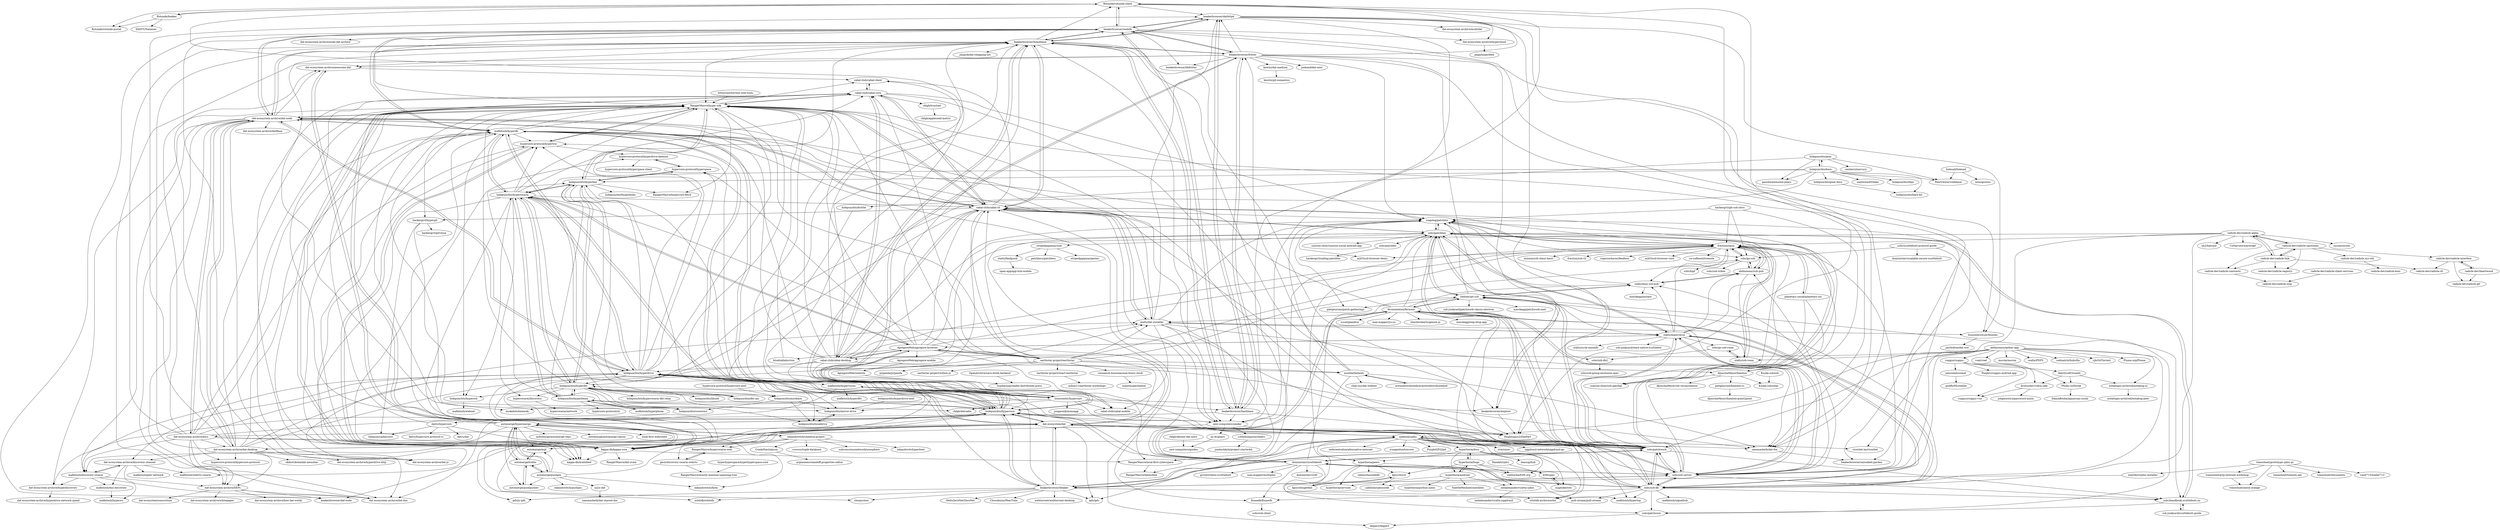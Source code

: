 digraph G {
"Rotonde/rotonde-client" -> "Rotonde/rotonde-portal"
"Rotonde/rotonde-client" -> "Rotonde/beaker"
"Rotonde/rotonde-client" -> "new-computers/seeder"
"Rotonde/rotonde-client" -> "beakerbrowser/dathttpd"
"Rotonde/rotonde-client" -> "beakerbrowser/webdb"
"Rotonde/rotonde-client" -> "sammacbeth/dat-fox"
"Rotonde/rotonde-client" -> "HughIsaacs2/DatPart"
"beakerbrowser/homebase" -> "beakerbrowser/hashbase"
"beakerbrowser/homebase" -> "new-computers/seeder"
"beakerbrowser/homebase" -> "dat-ecosystem-archive/awesome-dat"
"beakerbrowser/homebase" -> "beakerbrowser/dathttpd"
"beakerbrowser/homebase" -> "beakerbrowser/webdb"
"beakerbrowser/homebase" -> "RangerMauve/hyper-sdk"
"beakerbrowser/homebase" -> "dat-ecosystem-archive/dat-node"
"beakerbrowser/homebase" -> "enokidotsite/enoki" ["e"=1]
"beakerbrowser/homebase" -> "louiscenter/hypercast"
"beakerbrowser/homebase" -> "Rotonde/rotonde-client"
"beakerbrowser/homebase" -> "cabal-club/cabal-cli"
"beakerbrowser/homebase" -> "beakerbrowser/fritter"
"beakerbrowser/homebase" -> "jimpick/dat-shopping-list"
"beakerbrowser/homebase" -> "HughIsaacs2/DatPart"
"beakerbrowser/homebase" -> "beakerbrowser/explore"
"Rotonde/beaker" -> "Rotonde/rotonde-client"
"Rotonde/beaker" -> "Rotonde/rotonde-portal"
"Rotonde/beaker" -> "XXIIVV/Nataniev" ["e"=1]
"cabal-club/cabal-desktop" -> "cabal-club/cabal-cli"
"cabal-club/cabal-desktop" -> "cabal-club/cabal-core"
"cabal-club/cabal-desktop" -> "RangerMauve/hyper-sdk"
"cabal-club/cabal-desktop" -> "cabal-club/cabal-client"
"cabal-club/cabal-desktop" -> "cabal-club/cabal-mobile"
"cabal-club/cabal-desktop" -> "beakerbrowser/homebase"
"cabal-club/cabal-desktop" -> "AgregoreWeb/agregore-browser"
"cabal-club/cabal-desktop" -> "staltz/dat-installer"
"cabal-club/cabal-desktop" -> "ssbc/patchbay"
"cabal-club/cabal-desktop" -> "dat-ecosystem-archive/dat-node"
"cabal-club/cabal-desktop" -> "mafintosh/hyperdb"
"cabal-club/cabal-desktop" -> "holepunchto/hypercore"
"cabal-club/cabal-desktop" -> "holepunchto/hyperdrive"
"cabal-club/cabal-desktop" -> "sammacbeth/dat-fox"
"cabal-club/cabal-desktop" -> "fraction/oasis"
"cjdelisle/cjdns" -> "yggdrasil-network/yggdrasil-go" ["e"=1]
"cjdelisle/cjdns" -> "ssbc/patchwork"
"cjdelisle/cjdns" -> "ssbc/ssb-server"
"cjdelisle/cjdns" -> "beakerbrowser/beaker"
"cjdelisle/cjdns" -> "dat-ecosystem/dat"
"cjdelisle/cjdns" -> "ssbc/ssb-db"
"cjdelisle/cjdns" -> "hyperboria/docs"
"cjdelisle/cjdns" -> "redecentralize/alternative-internet" ["e"=1]
"cjdelisle/cjdns" -> "hyperboria/peers"
"cjdelisle/cjdns" -> "ipfs/ipfs" ["e"=1]
"cjdelisle/cjdns" -> "irungentoo/toxcore" ["e"=1]
"cjdelisle/cjdns" -> "PurpleI2P/i2pd" ["e"=1]
"cjdelisle/cjdns" -> "orbitdb-archive/orbit" ["e"=1]
"cjdelisle/cjdns" -> "ricochet-im/ricochet" ["e"=1]
"cjdelisle/cjdns" -> "zrm/snow" ["e"=1]
"dat-ecosystem/dat" -> "beakerbrowser/beaker"
"dat-ecosystem/dat" -> "holepunchto/hyperdrive"
"dat-ecosystem/dat" -> "holepunchto/hypercore"
"dat-ecosystem/dat" -> "ssbc/patchwork"
"dat-ecosystem/dat" -> "dat-ecosystem-archive/dat-node"
"dat-ecosystem/dat" -> "dat-ecosystem-archive/dat-desktop"
"dat-ecosystem/dat" -> "ssbc/ssb-server"
"dat-ecosystem/dat" -> "cjdelisle/cjdns"
"dat-ecosystem/dat" -> "choojs/choo" ["e"=1]
"dat-ecosystem/dat" -> "ipfs/ipfs" ["e"=1]
"dat-ecosystem/dat" -> "ipfs/js-ipfs" ["e"=1]
"dat-ecosystem/dat" -> "orbitdb/orbitdb" ["e"=1]
"dat-ecosystem/dat" -> "dat-ecosystem-archive/docs"
"dat-ecosystem/dat" -> "cabal-club/cabal-cli"
"dat-ecosystem/dat" -> "ssbc/ssb-db"
"ssbc/ssb-db" -> "dominictarr/scuttlebutt"
"ssbc/ssb-db" -> "ssbc/ssb-server"
"ssbc/ssb-db" -> "ssbc/patchwork"
"ssbc/ssb-db" -> "ssbc/patchbay"
"ssbc/ssb-db" -> "clehner/git-ssb"
"ssbc/ssb-db" -> "staltz/manyverse"
"ssbc/ssb-db" -> "ssbc/handbook.scuttlebutt.nz"
"ssbc/ssb-db" -> "fermentation/ferment"
"ssbc/ssb-db" -> "mafintosh/hyperlog" ["e"=1]
"ssbc/ssb-db" -> "flumedb/flumedb"
"ssbc/ssb-db" -> "mafintosh/hyperdb"
"ssbc/ssb-db" -> "pull-stream/pull-stream" ["e"=1]
"ssbc/ssb-db" -> "ssbc/patchcore"
"ssbc/ssb-db" -> "holepunchto/hypercore"
"ssbc/ssb-db" -> "mafintosh/signalhub" ["e"=1]
"automerge/hypermerge" -> "holepunchto/hypercore"
"automerge/hypermerge" -> "automerge/pushpin"
"automerge/hypermerge" -> "automerge/trellis"
"automerge/hypermerge" -> "automerge/pixelpusher"
"automerge/hypermerge" -> "automerge/mpl"
"automerge/hypermerge" -> "automerge/automerge-classic" ["e"=1]
"automerge/hypermerge" -> "mafintosh/hyperdb"
"automerge/hypermerge" -> "local-first-web/state" ["e"=1]
"automerge/hypermerge" -> "cabal-club/cabal-core"
"automerge/hypermerge" -> "holepunchto/hyperswarm"
"automerge/hypermerge" -> "inkandswitch/cambria-project"
"automerge/hypermerge" -> "mafintosh/discovery-swarm"
"automerge/hypermerge" -> "holepunchto/hyperdrive"
"automerge/hypermerge" -> "inkandswitch/farm"
"automerge/hypermerge" -> "automerge/automerge-repo" ["e"=1]
"automerge/pushpin" -> "automerge/trellis"
"automerge/pushpin" -> "automerge/hypermerge"
"automerge/pushpin" -> "automerge/pixelpusher"
"automerge/pushpin" -> "inkandswitch/pushpin"
"automerge/pushpin" -> "inkandswitch/farm"
"automerge/pushpin" -> "automerge/mpl"
"automerge/pushpin" -> "holepunchto/hypercore"
"automerge/pushpin" -> "yjs/y-dat"
"cabal-club/cabal-cli" -> "cabal-club/cabal-core"
"cabal-club/cabal-cli" -> "cabal-club/cabal-desktop"
"cabal-club/cabal-cli" -> "cabal-club/cabal-client"
"cabal-club/cabal-cli" -> "new-computers/seeder"
"cabal-club/cabal-cli" -> "RangerMauve/hyper-sdk"
"cabal-club/cabal-cli" -> "soapdog/patchfox"
"cabal-club/cabal-cli" -> "cabal-club/cabal-mobile"
"cabal-club/cabal-cli" -> "mafintosh/hyperdb"
"cabal-club/cabal-cli" -> "staltz/dat-installer"
"cabal-club/cabal-cli" -> "ssbc/patchbay"
"cabal-club/cabal-cli" -> "fraction/oasis"
"cabal-club/cabal-cli" -> "kappa-db/kappa-core"
"cabal-club/cabal-cli" -> "hackergrrl/hypergit"
"cabal-club/cabal-cli" -> "beakerbrowser/homebase"
"cabal-club/cabal-cli" -> "dat-ecosystem-archive/dat-node"
"fraction/oasis" -> "ssbc/go-ssb"
"fraction/oasis" -> "staltz/ssb-room"
"fraction/oasis" -> "soapdog/patchfox"
"fraction/oasis" -> "ahdinosaur/ssb-pub"
"fraction/oasis" -> "planetary-social/planetary-ios"
"fraction/oasis" -> "fraction/ssb-cli"
"fraction/oasis" -> "rogeriochaves/feedless"
"fraction/oasis" -> "ssbc/patchbay"
"fraction/oasis" -> "sunrise-choir/ssb-patchql"
"fraction/oasis" -> "arj03/ssb-browser-demo"
"fraction/oasis" -> "staltz/easy-ssb-pub"
"fraction/oasis" -> "AljoschaMeyer/bamboo"
"fraction/oasis" -> "arj03/ssb-browser-core"
"fraction/oasis" -> "cn-uofbasel/tremola"
"fraction/oasis" -> "mixmix/ssb-client-basic"
"ruqqus/ruqqus" -> "Panjkrc/ruqqus-android-app"
"ruqqus/ruqqus" -> "ruqqus/ruqqus-vue"
"ruqqus/ruqqus" -> "joincomet/comet"
"ruqqus/ruqqus" -> "libertysoft3/saidit"
"ruqqus/ruqqus" -> "Phuks-co/throat"
"ruqqus/ruqqus" -> "kronusdev/vidya.cafe"
"cabal-club/cabal-client" -> "cabal-club/cabal-core"
"libertysoft3/saidit" -> "Phuks-co/throat"
"libertysoft3/saidit" -> "notabugio-archived/notabug-ui"
"libertysoft3/saidit" -> "kronusdev/vidya.cafe"
"aethereans/aether-app" -> "ssbc/patchwork"
"aethereans/aether-app" -> "ssbc/ssb-db"
"aethereans/aether-app" -> "voat/voat" ["e"=1]
"aethereans/aether-app" -> "cjdelisle/cjdns"
"aethereans/aether-app" -> "notabugio-archived/notabug-ui"
"aethereans/aether-app" -> "ssbc/ssb-server"
"aethereans/aether-app" -> "cabal-club/cabal-desktop"
"aethereans/aether-app" -> "movim/movim" ["e"=1]
"aethereans/aether-app" -> "ricochet-im/ricochet" ["e"=1]
"aethereans/aether-app" -> "wallix/PEPS" ["e"=1]
"aethereans/aether-app" -> "redmatrix/hubzilla" ["e"=1]
"aethereans/aether-app" -> "staltz/ssb-room"
"aethereans/aether-app" -> "ruqqus/ruqqus"
"aethereans/aether-app" -> "cjb/GitTorrent" ["e"=1]
"aethereans/aether-app" -> "Plume-org/Plume" ["e"=1]
"radicle-dev/radicle-alpha" -> "radicle-dev/radicle-upstream"
"radicle-dev/radicle-alpha" -> "radicle-dev/radicle-link"
"radicle-dev/radicle-alpha" -> "fraction/oasis"
"radicle-dev/radicle-alpha" -> "louiscenter/hypercast"
"radicle-dev/radicle-alpha" -> "oscoin/oscoin"
"radicle-dev/radicle-alpha" -> "ssbc/ssb-server"
"radicle-dev/radicle-alpha" -> "ssbc/ssb-db"
"radicle-dev/radicle-alpha" -> "nh2/hatrace"
"radicle-dev/radicle-alpha" -> "CoNarrative/precept" ["e"=1]
"beakerbrowser/explore" -> "HughIsaacs2/DatPart"
"hyperswarm/discovery" -> "hyperswarm/network"
"holepunchto/hyperswarm" -> "holepunchto/hyperdht"
"holepunchto/hyperswarm" -> "holepunchto/hyperbee"
"holepunchto/hyperswarm" -> "holepunchto/hypercore"
"holepunchto/hyperswarm" -> "holepunchto/hyperbeam"
"holepunchto/hyperswarm" -> "holepunchto/hyperdrive"
"holepunchto/hyperswarm" -> "hyperswarm/discovery"
"holepunchto/hyperswarm" -> "holepunchto/dht-rpc"
"holepunchto/hyperswarm" -> "hypercore-protocol/hypertrie"
"holepunchto/hyperswarm" -> "RangerMauve/hyper-sdk"
"holepunchto/hyperswarm" -> "mafintosh/hyperdb"
"holepunchto/hyperswarm" -> "cabal-club/cabal-core"
"holepunchto/hyperswarm" -> "kappa-db/multifeed"
"holepunchto/hyperswarm" -> "cabal-club/cabal-cli"
"holepunchto/hyperswarm" -> "holepunchto/hyperssh"
"holepunchto/hyperswarm" -> "AgregoreWeb/agregore-browser"
"holepunchto/hyperdht" -> "holepunchto/hyperswarm"
"holepunchto/hyperdht" -> "holepunchto/hyperbee"
"holepunchto/hyperdht" -> "hyperswarm/discovery"
"holepunchto/hyperdht" -> "holepunchto/dht-rpc"
"holepunchto/hyperdht" -> "holepunchto/hyperbeam"
"holepunchto/hyperdht" -> "holepunchto/corestore"
"holepunchto/hyperdht" -> "holepunchto/autobase"
"holepunchto/hyperdht" -> "holepunchto/hyperswarm-dht-relay"
"holepunchto/hyperdht" -> "holepunchto/hyperssh"
"holepunchto/hyperdht" -> "holepunchto/libudx"
"holepunchto/hyperdht" -> "RangerMauve/hyper-sdk"
"holepunchto/hyperdht" -> "holepunchto/localdrive"
"holepunchto/hyperdht" -> "holepunchto/mirror-drive"
"ahdinosaur/ssb-pub" -> "staltz/easy-ssb-pub"
"ahdinosaur/ssb-pub" -> "ssbc/go-ssb"
"ahdinosaur/ssb-pub" -> "staltz/ssb-room"
"ahdinosaur/ssb-pub" -> "fraction/oasis"
"ssbc/go-ssb" -> "fraction/oasis"
"ssbc/go-ssb" -> "ssbc/bipf"
"ssbc/go-ssb" -> "ssbc/ssb-tribes"
"ssbc/go-ssb" -> "ahdinosaur/ssb-pub"
"staltz/ssb-room" -> "ssbc/go-ssb-room"
"staltz/ssb-room" -> "fraction/oasis"
"ssb-junkyard/scuttlebutt-guide" -> "ssbc/handbook.scuttlebutt.nz"
"notabugio-archived/notabug-ui" -> "notabugio-archived/notabug-peer"
"kewitz/dat-medium" -> "kewitz/git-semantics"
"dat-ecosystem-archive/DEPs" -> "dat-ecosystem/consortium"
"dat-ecosystem-archive/DEPs" -> "dat-ecosystem-archive/dat-dns"
"dat-ecosystem-archive/DEPs" -> "dat-ecosystem-archive/whitepaper"
"dat-ecosystem-archive/DEPs" -> "beakerbrowser/dat-node"
"dat-ecosystem-archive/DEPs" -> "dat-ecosystem-archive/how-dat-works"
"hackergrrl/hypergit" -> "hackergrrl/gitverse"
"hackergrrl/hypergit" -> "telamon/ciphercore"
"hackergrrl/hypergit" -> "cblgh/datradio"
"datrs/hypercore" -> "telamon/ciphercore"
"datrs/hypercore" -> "datrs/dat"
"datrs/hypercore" -> "RangerMauve/hyper-sdk"
"datrs/hypercore" -> "datrs/hypercore-protocol-rs"
"datrs/hypercore" -> "kappa-db/kappa-core"
"mozilla/libdweb" -> "arewedistributedyet/arewedistributedyet"
"mozilla/libdweb" -> "cliqz-oss/dat-webext"
"mozilla/libdweb" -> "soapdog/patchfox"
"mozilla/libdweb" -> "sammacbeth/dat-fox"
"mozilla/libdweb" -> "beakerbrowser/fritter"
"mozilla/libdweb" -> "RangerMauve/datmobile"
"ssbc/scuttlebutt-protocol-guide" -> "ssbc/handbook.scuttlebutt.nz"
"ssbc/scuttlebutt-protocol-guide" -> "ssbc/go-ssb"
"ssbc/scuttlebutt-protocol-guide" -> "dominictarr/scalable-secure-scuttlebutt"
"Phuks-co/throat" -> "DanyaBooba/aquarium-social" ["e"=1]
"RangerMauve/hyper-sdk" -> "kappa-db/kappa-core"
"RangerMauve/hyper-sdk" -> "hypercore-protocol/hypertrie"
"RangerMauve/hyper-sdk" -> "dat-ecosystem-archive/dat-js"
"RangerMauve/hyper-sdk" -> "cabal-club/cabal-core"
"RangerMauve/hyper-sdk" -> "dat-ecosystem-archive/dat-node"
"RangerMauve/hyper-sdk" -> "holepunchto/hyperbee"
"RangerMauve/hyper-sdk" -> "sammacbeth/dat-fox"
"RangerMauve/hyper-sdk" -> "RangerMauve/hyperswarm-web"
"RangerMauve/hyper-sdk" -> "RangerMauve/local-first-cyberspace"
"RangerMauve/hyper-sdk" -> "RangerMauve/hypercore-fetch"
"RangerMauve/hyper-sdk" -> "kappa-db/multifeed"
"RangerMauve/hyper-sdk" -> "holepunchto/corestore"
"RangerMauve/hyper-sdk" -> "geut/discovery-swarm-webrtc"
"RangerMauve/hyper-sdk" -> "cabal-club/cabal-client"
"RangerMauve/hyper-sdk" -> "cabal-club/cabal-cli"
"cabal-club/cabal-core" -> "cabal-club/cabal-cli"
"cabal-club/cabal-core" -> "cabal-club/cabal-client"
"cabal-club/cabal-core" -> "kappa-db/kappa-core"
"cabal-club/cabal-core" -> "cabal-club/cabal-desktop"
"cabal-club/cabal-core" -> "RangerMauve/hyper-sdk"
"cabal-club/cabal-core" -> "kappa-db/multifeed"
"cabal-club/cabal-core" -> "soapdog/patchfox"
"cabal-club/cabal-core" -> "RangerMauve/local-first-cyberspace"
"cabal-club/cabal-core" -> "cblgh/trustnet"
"CondeNast/atjson" -> "argimenes/standoff-properties-editor" ["e"=1]
"hypercore-protocol/hyperdrive-daemon" -> "hypercore-protocol/hyperspace"
"hypercore-protocol/hyperdrive-daemon" -> "hypercore-protocol/hyperspace-client"
"geut/discovery-swarm-webrtc" -> "RangerMauve/mostly-minimal-spanning-tree"
"geut/discovery-swarm-webrtc" -> "RangerMauve/hyperswarm-web"
"arewedistributedyet/arewedistributedyet" -> "mozilla/libdweb"
"hypercore-protocol/hypertrie" -> "RangerMauve/hyper-sdk"
"hypercore-protocol/hypertrie" -> "kappa-db/kappa-core"
"hypercore-protocol/hypertrie" -> "kappa-db/multifeed"
"hypercore-protocol/hypertrie" -> "hypercore-protocol/hyperdrive-daemon"
"beakerbrowser/fritter" -> "beakerbrowser/hashbase"
"beakerbrowser/fritter" -> "louiscenter/hypercast"
"beakerbrowser/fritter" -> "bunsenbrowser/bunsen"
"beakerbrowser/fritter" -> "beakerbrowser/unwalled.garden"
"beakerbrowser/fritter" -> "soapdog/patchfox"
"beakerbrowser/fritter" -> "beakerbrowser/dathttpd"
"beakerbrowser/fritter" -> "beakerbrowser/webdb"
"beakerbrowser/fritter" -> "dat-ecosystem-archive/awesome-dat"
"beakerbrowser/fritter" -> "beakerbrowser/explore"
"beakerbrowser/fritter" -> "beakerbrowser/libfritter"
"beakerbrowser/fritter" -> "kewitz/dat-medium"
"beakerbrowser/fritter" -> "dat-ecosystem-archive/DEPs"
"beakerbrowser/fritter" -> "beakerbrowser/homebase"
"beakerbrowser/fritter" -> "Rotonde/rotonde-client"
"beakerbrowser/fritter" -> "joehand/dat-next"
"soapdog/patchfox" -> "arj03/ssb-browser-demo"
"soapdog/patchfox" -> "ssbc/patchbay"
"soapdog/patchfox" -> "fraction/oasis"
"soapdog/patchfox" -> "ssbc/ssb-db2"
"soapdog/patchfox" -> "pietgeursen/patch-gatherings"
"soapdog/patchfox" -> "ssbc/go-ssb"
"AljoschaMeyer/bamboo" -> "pietgeursen/bamboo-rs"
"AljoschaMeyer/bamboo" -> "AljoschaMeyer/set-reconciliation"
"AljoschaMeyer/bamboo" -> "sunrise-choir/ssb-patchql"
"AljoschaMeyer/bamboo" -> "Kuska-ssb/solar"
"pietgeursen/bamboo-rs" -> "AljoschaMeyer/bamboo-point2point"
"automerge/pixelpusher" -> "automerge/trellis"
"holepunchto/hyperssh" -> "mafintosh/webnet"
"new-computers/seeder" -> "as-dr/pears"
"new-computers/seeder" -> "s3ththompson/readrc"
"new-computers/seeder" -> "HughIsaacs2/DatPart"
"new-computers/seeder" -> "beakerbrowser/dat-node"
"kappa-db/kappa-core" -> "RangerMauve/hyper-sdk"
"kappa-db/kappa-core" -> "kappa-db/multifeed"
"kappa-db/kappa-core" -> "cabal-club/cabal-core"
"kappa-db/kappa-core" -> "hypercore-protocol/hypertrie"
"kappa-db/kappa-core" -> "dat-ecosystem-archive/awesome-dat"
"kappa-db/kappa-core" -> "RangerMauve/dat-store"
"kappa-db/kappa-core" -> "hypercore-protocol/hyperdrive-daemon"
"kappa-db/kappa-core" -> "RangerMauve/local-first-cyberspace"
"tomeshnet/p2p-internet-workshop" -> "tomeshnet/mesh-orange"
"louiscenter/hypercast" -> "mafintosh/hypervision"
"louiscenter/hypercast" -> "new-computers/seeder"
"louiscenter/hypercast" -> "beakerbrowser/fritter"
"louiscenter/hypercast" -> "enokidotsite/enoki" ["e"=1]
"louiscenter/hypercast" -> "cblgh/datradio"
"louiscenter/hypercast" -> "beakerbrowser/hashbase"
"louiscenter/hypercast" -> "jongacnik/monoapp"
"louiscenter/hypercast" -> "cabal-club/cabal-mobile"
"louiscenter/hypercast" -> "beakerbrowser/homebase"
"louiscenter/hypercast" -> "beakerbrowser/explore"
"louiscenter/hypercast" -> "Rotonde/rotonde-client"
"cblgh/decent-dat-intro" -> "new-computers/guides"
"as-dr/pears" -> "new-computers/guides"
"staltz/dat-installer" -> "bunsenbrowser/bunsen"
"staltz/dat-installer" -> "cabal-club/cabal-mobile"
"staltz/dat-installer" -> "sammacbeth/dat-fox"
"staltz/dat-installer" -> "soapdog/patchfox"
"staltz/dat-installer" -> "RangerMauve/hyper-sdk"
"staltz/dat-installer" -> "new-computers/seeder"
"staltz/dat-installer" -> "staltz/manyverse"
"staltz/dat-installer" -> "HughIsaacs2/DatPart"
"staltz/dat-installer" -> "cabal-club/cabal-cli"
"staltz/dat-installer" -> "beakerbrowser/dathttpd"
"sammacbeth/dat-fox" -> "beakerbrowser/unwalled.garden"
"staltz/feedpunk" -> "open-app/app-hub-mobile"
"stripedpajamas/scat" -> "stripedpajamas/gester"
"stripedpajamas/scat" -> "staltz/feedpunk"
"stripedpajamas/scat" -> "patchless/patchless"
"RangerMauve/local-first-cyberspace" -> "RangerMauve/datmobile"
"mafintosh/hyperdb" -> "holepunchto/hyperdrive"
"mafintosh/hyperdb" -> "holepunchto/hypercore"
"mafintosh/hyperdb" -> "hackergrrl/hypergit"
"mafintosh/hyperdb" -> "kappa-db/kappa-core"
"mafintosh/hyperdb" -> "dat-ecosystem-archive/dat-node"
"mafintosh/hyperdb" -> "RangerMauve/hyper-sdk"
"mafintosh/hyperdb" -> "kappa-db/multifeed"
"mafintosh/hyperdb" -> "beakerbrowser/webdb"
"mafintosh/hyperdb" -> "hypercore-protocol/hypertrie"
"mafintosh/hyperdb" -> "cabal-club/cabal-cli"
"mafintosh/hyperdb" -> "holepunchto/hyperswarm"
"mafintosh/hyperdb" -> "cabal-club/cabal-core"
"mafintosh/hyperdb" -> "staltz/dat-installer"
"mafintosh/hyperdb" -> "holepunchto/hyperssh"
"mafintosh/hyperdb" -> "flumedb/flumedb"
"AgregoreWeb/agregore-browser" -> "RangerMauve/hyper-sdk"
"AgregoreWeb/agregore-browser" -> "earthstar-project/earthstar"
"AgregoreWeb/agregore-browser" -> "holepunchto/hypercore"
"AgregoreWeb/agregore-browser" -> "soapdog/patchfox"
"AgregoreWeb/agregore-browser" -> "AgregoreWeb/agregore-mobile"
"AgregoreWeb/agregore-browser" -> "holepunchto/hyperswarm"
"AgregoreWeb/agregore-browser" -> "beakerbrowser/homebase"
"AgregoreWeb/agregore-browser" -> "cabal-club/cabal-desktop"
"AgregoreWeb/agregore-browser" -> "RangerMauve/local-first-cyberspace"
"AgregoreWeb/agregore-browser" -> "staltz/manyverse"
"AgregoreWeb/agregore-browser" -> "mozilla/libdweb"
"AgregoreWeb/agregore-browser" -> "fraction/oasis"
"AgregoreWeb/agregore-browser" -> "cabal-club/cabal-cli"
"AgregoreWeb/agregore-browser" -> "bluelinklabs/ctzn"
"AgregoreWeb/agregore-browser" -> "hypercore-protocol/hyperspace"
"radicle-dev/radicle-upstream" -> "radicle-dev/radicle-link"
"radicle-dev/radicle-upstream" -> "radicle-dev/radicle-alpha"
"radicle-dev/radicle-upstream" -> "radicle-dev/radicle-contracts"
"radicle-dev/radicle-upstream" -> "radicle-dev/radicle-registry"
"radicle-dev/radicle-upstream" -> "radicle-dev/radicle.xyz-old"
"radicle-dev/radicle-upstream" -> "radicle-dev/radicle-interface"
"radicle-dev/radicle-link" -> "radicle-dev/radicle-upstream"
"radicle-dev/radicle-link" -> "radicle-dev/radicle-contracts"
"radicle-dev/radicle-link" -> "radicle-dev/radicle-alpha"
"radicle-dev/radicle-link" -> "radicle-dev/radicle-registry"
"radicle-dev/radicle-link" -> "radicle-dev/radicle-cli"
"ssbc/ssb-server" -> "ssbc/patchwork"
"ssbc/ssb-server" -> "ssbc/ssb-db"
"ssbc/ssb-server" -> "ssbc/patchbay"
"ssbc/ssb-server" -> "staltz/manyverse"
"ssbc/ssb-server" -> "clehner/git-ssb"
"ssbc/ssb-server" -> "fermentation/ferment"
"ssbc/ssb-server" -> "fraction/oasis"
"ssbc/ssb-server" -> "ssbc/handbook.scuttlebutt.nz"
"ssbc/ssb-server" -> "soapdog/patchfox"
"ssbc/ssb-server" -> "dominictarr/scuttlebutt"
"ssbc/ssb-server" -> "ahdinosaur/ssb-pub"
"ssbc/ssb-server" -> "staltz/easy-ssb-pub"
"ssbc/ssb-server" -> "cabal-club/cabal-cli"
"ssbc/ssb-server" -> "dat-ecosystem/dat"
"ssbc/ssb-server" -> "beakerbrowser/beaker"
"joincomet/comet" -> "gudfhr95/stelllar"
"inkandswitch/cambria-project" -> "inkandswitch/peritext" ["e"=1]
"inkandswitch/cambria-project" -> "CondeNast/atjson"
"inkandswitch/cambria-project" -> "automerge/hypermerge"
"inkandswitch/cambria-project" -> "ccorcos/tuple-database"
"inkandswitch/cambria-project" -> "subconsciousnetwork/noosphere" ["e"=1]
"inkandswitch/cambria-project" -> "automerge/mpl"
"inkandswitch/cambria-project" -> "RangerMauve/hyperswarm-web"
"earthstar-project/earthstar" -> "AgregoreWeb/agregore-browser"
"earthstar-project/earthstar" -> "fraction/oasis"
"earthstar-project/earthstar" -> "earthstar-project/react-earthstar"
"earthstar-project/earthstar" -> "p2panda/p2panda" ["e"=1]
"earthstar-project/earthstar" -> "AljoschaMeyer/bamboo"
"earthstar-project/earthstar" -> "holepunchto/hyperswarm"
"earthstar-project/earthstar" -> "cabal-club/cabal-cli"
"earthstar-project/earthstar" -> "cabal-club/cabal-core"
"earthstar-project/earthstar" -> "staltz/dat-installer"
"earthstar-project/earthstar" -> "earthstar-project/willow-js"
"earthstar-project/earthstar" -> "RangerMauve/hyper-sdk"
"earthstar-project/earthstar" -> "mozilla/libdweb"
"earthstar-project/earthstar" -> "kappa-db/kappa-core"
"earthstar-project/earthstar" -> "ssbc/go-ssb"
"earthstar-project/earthstar" -> "cinnamon-bun/seasonal-hours-clock"
"planetary-social/planetary-ios" -> "fraction/oasis"
"planetary-social/planetary-ios" -> "sunrise-choir/ssb-patchql"
"planetary-social/planetary-ios" -> "AljoschaMeyer/bamboo"
"hyperboria/docs" -> "hyperboria/bugs"
"hyperboria/docs" -> "hyperboria/android"
"hyperboria/docs" -> "hyperboria/peers"
"hyperboria/docs" -> "zielmicha/fc00.org"
"hyperboria/docs" -> "nsjph/kestrel"
"hyperboria/docs" -> "dansup/hub"
"holepunchto/hyperbee" -> "holepunchto/mirror-drive"
"holepunchto/hyperbee" -> "holepunchto/autobase"
"holepunchto/hyperbee" -> "holepunchto/hyperdht"
"holepunchto/hyperbee" -> "holepunchto/corestore"
"holepunchto/hyperbee" -> "holepunchto/localdrive"
"holepunchto/hyperbee" -> "hypercore-protocol/hyperspace"
"holepunchto/hyperbee" -> "holepunchto/hyperblobs"
"holepunchto/hyperbee" -> "RangerMauve/hyper-sdk"
"holepunchto/hyperbee" -> "RangerMauve/hypercore-fetch"
"holepunchto/hyperbee" -> "holepunchto/hyperswarm"
"RangerMauve/hyperswarm-web" -> "geut/discovery-swarm-webrtc"
"cblgh/trustnet" -> "cblgh/appleseed-metric"
"hyperboria/android" -> "hyperboria/services"
"hyperboria/android" -> "SeattleMeshnet/meshbox"
"hyperboria/android" -> "hyperboria/python-cjdns"
"hyperboria/android" -> "neilalexander/vyatta-cjdns"
"hyperboria/android" -> "hyperboria/bugs"
"radicle-dev/radicle-contracts" -> "radicle-dev/radicle-orgs"
"hypercore-protocol/hyperspace" -> "hypercore-protocol/hyperdrive-daemon"
"hypercore-protocol/hyperspace" -> "holepunchto/hyperbee"
"interfect/cjdns-installer" -> "cjdelisle/cjdnsnode"
"kpcyrd/yrd" -> "kpcyrd/nightfall"
"kpcyrd/yrd" -> "cjdelisle/cjdnsnode"
"nsjph/kestrel" -> "fc00/spec"
"earthstar-project/react-earthstar" -> "achou11/earthstar-workshops"
"Kuska-ssb/ssb" -> "Kuska-ssb/solar"
"hyperhyperspace/hyperhyperspace-core" -> "RangerMauve/mostly-minimal-spanning-tree"
"kpcyrd/nightfall" -> "kpcyrd/yrd"
"radicle-dev/radicle.xyz-old" -> "radicle-dev/radicle-bins"
"Randati/cjdrs" -> "fc00/spec"
"yjs/y-dat" -> "sammacbeth/dat-shared-doc"
"ssbc/ssb-db2" -> "ssbc/ssb-group-exclusion-spec"
"ssbc/patchwork" -> "ssbc/ssb-server"
"ssbc/patchwork" -> "ssbc/ssb-db"
"ssbc/patchwork" -> "ssbc/patchbay"
"ssbc/patchwork" -> "staltz/manyverse"
"ssbc/patchwork" -> "beakerbrowser/beaker"
"ssbc/patchwork" -> "fermentation/ferment"
"ssbc/patchwork" -> "dominictarr/scuttlebutt"
"ssbc/patchwork" -> "dat-ecosystem/dat"
"ssbc/patchwork" -> "clehner/git-ssb"
"ssbc/patchwork" -> "cjdelisle/cjdns"
"ssbc/patchwork" -> "holepunchto/hyperdrive"
"ssbc/patchwork" -> "ssbc/handbook.scuttlebutt.nz"
"ssbc/patchwork" -> "cabal-club/cabal-cli"
"ssbc/patchwork" -> "holepunchto/hypercore"
"ssbc/patchwork" -> "fraction/oasis"
"bluelinklabs/ctzn" -> "RangerMauve/hyper-sdk"
"mafintosh/hyperphone" -> "holepunchto/hyperbeam"
"hyperboria/bugs" -> "fc00/spec"
"hyperboria/bugs" -> "zielmicha/fc00.org"
"hyperboria/bugs" -> "hyperboria/android"
"hyperboria/bugs" -> "neilalexander/vyatta-cjdns"
"hyperboria/bugs" -> "kpcyrd/yrd"
"hyperboria/bugs" -> "hyperboria/docs"
"ssbc/go-ssb-room" -> "staltz/ssb-room"
"ssbc/go-ssb-room" -> "ssbc/ssb-db2"
"bittorrent/torrent-web-tools" -> "RangerMauve/hyper-sdk"
"radicle-dev/radicle-interface" -> "radicle-dev/radicle-git"
"radicle-dev/radicle-interface" -> "radicle-dev/heartwood"
"radicle-dev/radicle-interface" -> "radicle-dev/radicle-cli"
"holepunchto/hyperbeam" -> "mafintosh/hyperphone"
"holepunchto/hyperbeam" -> "holepunchto/hyperdht"
"holepunchto/hyperbeam" -> "holepunchto/hyperswarm"
"holepunchto/hyperbeam" -> "holepunchto/hyperbee"
"holepunchto/hyperbeam" -> "hypercore-protocol/cli"
"holepunchto/hyperbeam" -> "holepunchto/hypercore"
"radicle-dev/radicle-client-services" -> "radicle-dev/radicle-orgs"
"hypercore-protocol/hypercore-next" -> "holepunchto/autobase"
"holepunchto/autobase" -> "holepunchto/mirror-drive"
"holepunchto/autobase" -> "holepunchto/localdrive"
"holepunchto/autobase" -> "holepunchto/corestore"
"cinnamon-bun/seasonal-hours-clock" -> "nsantini/perihelion"
"kronusdev/vidya.cafe" -> "joegasewicz/password-mixin" ["e"=1]
"kronusdev/vidya.cafe" -> "ruqqus/ruqqus-vue"
"AgregoreWeb/website" -> "hyphacoop/reader.distributed.press"
"holepunchto/hypercore" -> "holepunchto/hyperdrive"
"holepunchto/hypercore" -> "automerge/hypermerge"
"holepunchto/hypercore" -> "holepunchto/hyperswarm"
"holepunchto/hypercore" -> "mafintosh/hyperdb"
"holepunchto/hypercore" -> "dat-ecosystem-archive/dat-node"
"holepunchto/hypercore" -> "AgregoreWeb/agregore-browser"
"holepunchto/hypercore" -> "holepunchto/hyperdht"
"holepunchto/hypercore" -> "dat-ecosystem/dat"
"holepunchto/hypercore" -> "holepunchto/hyperbeam"
"holepunchto/hypercore" -> "beakerbrowser/beaker"
"holepunchto/hypercore" -> "holepunchto/hyperbee"
"holepunchto/hypercore" -> "RangerMauve/hyper-sdk"
"holepunchto/hypercore" -> "hypercore-protocol/hypertrie"
"holepunchto/hypercore" -> "kappa-db/kappa-core"
"holepunchto/hypercore" -> "datrs/hypercore"
"holepunchto/hyperdrive" -> "holepunchto/hypercore"
"holepunchto/hyperdrive" -> "mafintosh/hyperdb"
"holepunchto/hyperdrive" -> "holepunchto/hyperswarm"
"holepunchto/hyperdrive" -> "dat-ecosystem-archive/dat-node"
"holepunchto/hyperdrive" -> "hypercore-protocol/hypertrie"
"holepunchto/hyperdrive" -> "RangerMauve/hyper-sdk"
"holepunchto/hyperdrive" -> "holepunchto/hyperdht"
"holepunchto/hyperdrive" -> "hypercore-protocol/hyperspace"
"holepunchto/hyperdrive" -> "dat-ecosystem/dat"
"holepunchto/hyperdrive" -> "mafintosh/discovery-swarm"
"holepunchto/hyperdrive" -> "holepunchto/hyperbee"
"holepunchto/hyperdrive" -> "mafintosh/hypervision"
"holepunchto/hyperdrive" -> "beakerbrowser/homebase"
"holepunchto/hyperdrive" -> "dat-ecosystem-archive/discovery-channel"
"holepunchto/hyperdrive" -> "mafintosh/webrtc-swarm" ["e"=1]
"dat-ecosystem-archive/docs" -> "dat-ecosystem-archive/dat-node"
"dat-ecosystem-archive/docs" -> "mafintosh/hyperdb"
"dat-ecosystem-archive/docs" -> "sammacbeth/dat-fox"
"dat-ecosystem-archive/docs" -> "dat-ecosystem-archive/DEPs"
"dat-ecosystem-archive/docs" -> "dat-ecosystem-archive/dat-dns"
"dat-ecosystem-archive/docs" -> "mafintosh/discovery-swarm"
"dat-ecosystem-archive/docs" -> "RangerMauve/hyper-sdk"
"dat-ecosystem-archive/docs" -> "hypercore-protocol/hypercore-protocol"
"dat-ecosystem-archive/docs" -> "beakerbrowser/homebase"
"dat-ecosystem-archive/docs" -> "hypercore-protocol/hypertrie"
"dat-ecosystem-archive/docs" -> "staltz/dat-installer"
"dat-ecosystem-archive/docs" -> "kappa-db/kappa-core"
"dat-ecosystem-archive/docs" -> "dat-ecosystem-archive/dat-desktop"
"dat-ecosystem-archive/docs" -> "holepunchto/hypercore"
"dat-ecosystem-archive/discovery-channel" -> "mafintosh/discovery-swarm"
"dat-ecosystem-archive/discovery-channel" -> "mafintosh/hyperirc"
"dat-ecosystem-archive/discovery-channel" -> "mafintosh/dns-discovery"
"dat-ecosystem-archive/discovery-channel" -> "mafintosh/webrtc-swarm" ["e"=1]
"dat-ecosystem-archive/discovery-channel" -> "mafintosh/peer-network"
"hyperboria/peers" -> "kpcyrd/yrd"
"hyperboria/peers" -> "hyperboria/services"
"hyperboria/peers" -> "zielmicha/nodedb"
"hyperboria/peers" -> "kpcyrd/nightfall"
"hyperboria/peers" -> "zielmicha/fc00.org"
"holepunchto/brittle" -> "holepunchto/mirror-drive"
"mafintosh/dns-discovery" -> "mafintosh/hyperirc"
"fc00/spec" -> "nsjph/kestrel"
"neilalexander/vyatta-cjdns" -> "neilalexander/vyatta-yggdrasil"
"AgregoreWeb/agregore-mobile" -> "AgregoreWeb/website"
"dominictarr/scuttlebutt" -> "ssbc/ssb-db"
"dominictarr/scuttlebutt" -> "dominictarr/crdt" ["e"=1]
"dominictarr/scuttlebutt" -> "ssbc/ssb-server"
"dominictarr/scuttlebutt" -> "ssbc/patchwork"
"dominictarr/scuttlebutt" -> "mafintosh/hyperlog" ["e"=1]
"dominictarr/scuttlebutt" -> "grrowl/redux-scuttlebutt"
"dominictarr/scuttlebutt" -> "ssbc/patchbay"
"dominictarr/scuttlebutt" -> "pull-stream/pull-stream" ["e"=1]
"dominictarr/scuttlebutt" -> "fermentation/ferment"
"dominictarr/scuttlebutt" -> "clehner/git-ssb"
"dominictarr/scuttlebutt" -> "cabal-club/cabal-cli"
"dominictarr/scuttlebutt" -> "holepunchto/hyperdrive"
"dominictarr/scuttlebutt" -> "flumedb/flumedb"
"dominictarr/scuttlebutt" -> "holepunchto/hypercore"
"dominictarr/scuttlebutt" -> "max-mapper/multiplex"
"beakerbrowser/beaker" -> "dat-ecosystem/dat"
"beakerbrowser/beaker" -> "ssbc/patchwork"
"beakerbrowser/beaker" -> "holepunchto/hypercore"
"beakerbrowser/beaker" -> "holepunchto/hyperdrive"
"beakerbrowser/beaker" -> "orbitdb/orbitdb" ["e"=1]
"beakerbrowser/beaker" -> "ssbc/ssb-server"
"beakerbrowser/beaker" -> "ipfs/ipfs" ["e"=1]
"beakerbrowser/beaker" -> "choojs/choo" ["e"=1]
"beakerbrowser/beaker" -> "ipfs/js-ipfs" ["e"=1]
"beakerbrowser/beaker" -> "cjdelisle/cjdns"
"beakerbrowser/beaker" -> "HelloZeroNet/ZeroNet" ["e"=1]
"beakerbrowser/beaker" -> "beakerbrowser/homebase"
"beakerbrowser/beaker" -> "orbitdb-archive/orbit" ["e"=1]
"beakerbrowser/beaker" -> "Chocobozzz/PeerTube" ["e"=1]
"beakerbrowser/beaker" -> "webtorrent/webtorrent-desktop" ["e"=1]
"dat-ecosystem-archive/dat-desktop" -> "dat-ecosystem-archive/dat-node"
"dat-ecosystem-archive/dat-desktop" -> "RangerMauve/hyper-sdk"
"dat-ecosystem-archive/dat-desktop" -> "dat-ecosystem-archive/dat-js"
"dat-ecosystem-archive/dat-desktop" -> "beakerbrowser/dathttpd"
"dat-ecosystem-archive/dat-desktop" -> "okdistribute/dat-menubar" ["e"=1]
"dat-ecosystem-archive/dat-desktop" -> "hypercore-protocol/hypercore-protocol"
"dat-ecosystem-archive/dat-desktop" -> "dat-ecosystem-archive/awesome-dat"
"dat-ecosystem-archive/dat-desktop" -> "dat-ecosystem-archive/discovery-channel"
"dat-ecosystem-archive/dat-desktop" -> "staltz/dat-installer"
"dat-ecosystem-archive/dat-desktop" -> "mafintosh/hyperdb"
"dat-ecosystem-archive/dat-desktop" -> "dat-ecosystem-archive/hyperdrive-http"
"dat-ecosystem-archive/dat-desktop" -> "dat-ecosystem-archive/DEPs"
"dat-ecosystem-archive/dat-desktop" -> "dat-ecosystem/dat"
"dat-ecosystem-archive/dat-desktop" -> "beakerbrowser/homebase"
"dat-ecosystem-archive/dat-desktop" -> "holepunchto/hyperdrive"
"ssbc/patchbay" -> "ssbc/handbook.scuttlebutt.nz"
"ssbc/patchbay" -> "ssbc/patchcore"
"ssbc/patchbay" -> "soapdog/patchfox"
"ssbc/patchbay" -> "ssbc/ssb-server"
"ssbc/patchbay" -> "ssbc/ssb-db"
"ssbc/patchbay" -> "staltz/manyverse"
"ssbc/patchbay" -> "fraction/oasis"
"ssbc/patchbay" -> "stripedpajamas/scat"
"ssbc/patchbay" -> "clehner/git-ssb"
"ssbc/patchbay" -> "ssbc/patchwork"
"ssbc/patchbay" -> "ssbc/patchfoo"
"ssbc/patchbay" -> "ahdinosaur/ssb-pub"
"ssbc/patchbay" -> "cabal-club/cabal-cli"
"ssbc/patchbay" -> "sunrise-choir/sunrise-social-android-app"
"ssbc/patchbay" -> "depject/depject"
"holepunchto/bare" -> "holepunchto/pear"
"holepunchto/bare" -> "andrewmd5/hako"
"holepunchto/bare" -> "holepunchto/libjs"
"holepunchto/bare" -> "holepunchto/pear-docs"
"holepunchto/bare" -> "holepunchto/hyperbee"
"holepunchto/bare" -> "holepunchto/hyperdht"
"holepunchto/bare" -> "holepunchto/bare-kit"
"holepunchto/bare" -> "gasolin/awesome-pears"
"holepunchto/bare" -> "holepunchto/hyperswarm"
"holepunchto/bare" -> "PeerViewer/codebase"
"tomeshnet/prototype-cjdns-pi" -> "tomeshnet/tomesh.net"
"tomeshnet/prototype-cjdns-pi" -> "tomeshnet/p2p-internet-workshop"
"tomeshnet/prototype-cjdns-pi" -> "tomeshnet/mesh-orange"
"tomeshnet/prototype-cjdns-pi" -> "tomeshnet/documents"
"tomeshnet/prototype-cjdns-pi" -> "vault713/wallet713" ["e"=1]
"tomeshnet/prototype-cjdns-pi" -> "interfect/cjdns-installer"
"radicle-dev/heartwood" -> "radicle-dev/radicle-interface"
"radicle-dev/heartwood" -> "radicle-dev/radicle-git"
"clehner/git-ssb" -> "staltz/easy-ssb-pub"
"clehner/git-ssb" -> "ssbc/patchcore"
"clehner/git-ssb" -> "ssbc/patchbay"
"clehner/git-ssb" -> "soapdog/patchfox"
"clehner/git-ssb" -> "ssb-junkyard/patchwork-classic-electron"
"clehner/git-ssb" -> "fermentation/ferment"
"clehner/git-ssb" -> "mmckegg/patchwork-next"
"clehner/git-ssb" -> "pietgeursen/patch-gatherings"
"mafintosh/discovery-swarm" -> "dat-ecosystem-archive/discovery-channel"
"mafintosh/discovery-swarm" -> "mafintosh/dns-discovery"
"mafintosh/discovery-swarm" -> "dat-ecosystem-archive/hyperdiscovery"
"mafintosh/discovery-swarm" -> "dat-ecosystem-archive/dat-dns"
"mafintosh/discovery-swarm" -> "dat-ecosystem-archive/DEPs"
"holepunchto/hyperdrive-next" -> "holepunchto/mirror-drive"
"holepunchto/localdrive" -> "holepunchto/mirror-drive"
"holepunchto/mirror-drive" -> "holepunchto/localdrive"
"fermentation/ferment" -> "clehner/git-ssb"
"fermentation/ferment" -> "ssbc/patchwork"
"fermentation/ferment" -> "ssbc/ssb-server"
"fermentation/ferment" -> "ssbc/ssb-db"
"fermentation/ferment" -> "staltz/dat-installer"
"fermentation/ferment" -> "mmckegg/loop-drop-app" ["e"=1]
"fermentation/ferment" -> "ssbc/patchbay"
"fermentation/ferment" -> "mafintosh/hyperlog" ["e"=1]
"fermentation/ferment" -> "staltz/easy-ssb-pub"
"fermentation/ferment" -> "dominictarr/scuttlebutt"
"fermentation/ferment" -> "xuset/planktos" ["e"=1]
"fermentation/ferment" -> "orbitdb-archive/orbit" ["e"=1]
"fermentation/ferment" -> "max-mapper/yo-yo" ["e"=1]
"fermentation/ferment" -> "mafintosh/hyperdb"
"fermentation/ferment" -> "charlieroberts/genish.js" ["e"=1]
"dat-ecosystem-archive/dat-node" -> "dat-ecosystem-archive/dat-js"
"dat-ecosystem-archive/dat-node" -> "dat-ecosystem-archive/dat-desktop"
"dat-ecosystem-archive/dat-node" -> "RangerMauve/hyper-sdk"
"dat-ecosystem-archive/dat-node" -> "dat-ecosystem-archive/DEPs"
"dat-ecosystem-archive/dat-node" -> "dat-ecosystem-archive/awesome-dat"
"dat-ecosystem-archive/dat-node" -> "mafintosh/hyperdb"
"dat-ecosystem-archive/dat-node" -> "holepunchto/hyperdrive"
"dat-ecosystem-archive/dat-node" -> "dat-ecosystem-archive/hyperdiscovery"
"dat-ecosystem-archive/dat-node" -> "mafintosh/discovery-swarm"
"dat-ecosystem-archive/dat-node" -> "beakerbrowser/webdb"
"dat-ecosystem-archive/dat-node" -> "dat-ecosystem-archive/dat-dns"
"dat-ecosystem-archive/dat-node" -> "beakerbrowser/homebase"
"dat-ecosystem-archive/dat-node" -> "dat-ecosystem-archive/docs"
"dat-ecosystem-archive/dat-node" -> "holepunchto/hypercore"
"dat-ecosystem-archive/dat-node" -> "dat-ecosystem-archive/datBase"
"dat-ecosystem-archive/hypercloud" -> "poga/hyperfeed"
"flumedb/flumedb" -> "ssbc/ssb-client"
"holepunchto/pear" -> "gasolin/awesome-pears"
"holepunchto/pear" -> "PeerViewer/codebase"
"holepunchto/pear" -> "nexhero/mercury"
"holepunchto/pear" -> "holepunchto/bare"
"holepunchto/pear" -> "holepunchto/brittle"
"dat-ecosystem-archive/awesome-dat" -> "kappa-db/kappa-core"
"dat-ecosystem-archive/awesome-dat" -> "cabal-club/cabal-client"
"holesail/holesail" -> "PeerViewer/codebase"
"holesail/holesail" -> "asmogo/nws" ["e"=1]
"ssbc/handbook.scuttlebutt.nz" -> "ssbc/patchcore"
"ssbc/handbook.scuttlebutt.nz" -> "ssbc/patchbay"
"ssbc/handbook.scuttlebutt.nz" -> "ssb-junkyard/scuttlebutt-guide"
"mafintosh/hypervision" -> "louiscenter/hypercast"
"mafintosh/hypervision" -> "new-computers/seeder"
"mafintosh/hypervision" -> "dat-ecosystem-archive/hyperdiscovery"
"mafintosh/hypervision" -> "mafintosh/hyperdht"
"staltz/easy-ssb-pub" -> "ahdinosaur/ssb-pub"
"staltz/easy-ssb-pub" -> "mmckegg/mutant"
"staltz/easy-ssb-pub" -> "soapdog/patchfox"
"staltz/easy-ssb-pub" -> "clehner/git-ssb"
"holepunchto/dht-rpc" -> "holepunchto/hyperdht"
"dat-ecosystem-archive/hyperdiscovery" -> "dat-ecosystem-archive/hyperdrive-network-speed"
"holepunchto/pear-docs" -> "holepunchto/bare-kit"
"beakerbrowser/dathttpd" -> "bunsenbrowser/bunsen"
"beakerbrowser/dathttpd" -> "beakerbrowser/webdb"
"beakerbrowser/dathttpd" -> "beakerbrowser/hashbase"
"beakerbrowser/dathttpd" -> "dat-ecosystem-archive/hypercloud"
"beakerbrowser/dathttpd" -> "dat-ecosystem-archive/multidat"
"beakerbrowser/dathttpd" -> "beakerbrowser/homebase"
"beakerbrowser/dathttpd" -> "sammacbeth/dat-fox"
"beakerbrowser/dathttpd" -> "HughIsaacs2/DatPart"
"beakerbrowser/dathttpd" -> "new-computers/seeder"
"automerge/trellis" -> "automerge/pushpin"
"automerge/trellis" -> "automerge/mpl"
"automerge/trellis" -> "automerge/pixelpusher"
"automerge/trellis" -> "automerge/hypermerge"
"s3ththompson/readrc" -> "jondashkyle/project-starterkit"
"hackergrrl/git-ssb-intro" -> "fraction/oasis"
"hackergrrl/git-ssb-intro" -> "ssbc/go-ssb"
"hackergrrl/git-ssb-intro" -> "soapdog/patchfox"
"hackergrrl/git-ssb-intro" -> "AljoschaMeyer/bamboo"
"ssbc/patchcore" -> "depject/depject"
"OpenArchive/save-dweb-backend" -> "hyphacoop/reader.distributed.press"
"beakerbrowser/hashbase" -> "beakerbrowser/homebase"
"beakerbrowser/hashbase" -> "beakerbrowser/webdb"
"beakerbrowser/hashbase" -> "new-computers/seeder"
"beakerbrowser/hashbase" -> "dat-ecosystem-archive/dat-dns"
"beakerbrowser/hashbase" -> "beakerbrowser/fritter"
"beakerbrowser/hashbase" -> "beakerbrowser/dathttpd"
"beakerbrowser/hashbase" -> "HughIsaacs2/DatPart"
"staltz/manyverse" -> "ssbc/patchbay"
"staltz/manyverse" -> "ssbc/ssb-server"
"staltz/manyverse" -> "soapdog/patchfox"
"staltz/manyverse" -> "staltz/dat-installer"
"staltz/manyverse" -> "ssbc/patchwork"
"staltz/manyverse" -> "ssbc/ssb-db"
"staltz/manyverse" -> "fraction/oasis"
"staltz/manyverse" -> "staltz/ssb-room"
"staltz/manyverse" -> "ahdinosaur/ssb-pub"
"staltz/manyverse" -> "AgregoreWeb/agregore-browser"
"staltz/manyverse" -> "staltz/easy-ssb-pub"
"staltz/manyverse" -> "clehner/git-ssb"
"staltz/manyverse" -> "ssbc/go-ssb-room"
"staltz/manyverse" -> "staltz/cycle-onionify" ["e"=1]
"staltz/manyverse" -> "ssb-junkyard/react-native-scuttlebot"
"automerge/mpl" -> "automerge/trellis"
"beakerbrowser/webdb" -> "beakerbrowser/hashbase"
"beakerbrowser/webdb" -> "beakerbrowser/dathttpd"
"beakerbrowser/webdb" -> "beakerbrowser/explore"
"beakerbrowser/webdb" -> "beakerbrowser/libfritter"
"beakerbrowser/webdb" -> "beakerbrowser/homebase"
"beakerbrowser/webdb" -> "mafintosh/hyperdb"
"beakerbrowser/webdb" -> "dat-ecosystem-archive/hypercloud"
"beakerbrowser/webdb" -> "beakerbrowser/fritter"
"beakerbrowser/webdb" -> "Rotonde/rotonde-client"
"beakerbrowser/webdb" -> "dat-ecosystem-archive/node-dat-archive"
"beakerbrowser/webdb" -> "RangerMauve/hyper-sdk"
"beakerbrowser/webdb" -> "dat-ecosystem-archive/dat-node"
"beakerbrowser/webdb" -> "beakerbrowser/dat-node"
"beakerbrowser/webdb" -> "dat-ecosystem-archive/dat-dns"
"beakerbrowser/webdb" -> "beakerbrowser/unwalled.garden"
"bunsenbrowser/bunsen" -> "jayrbolton/dat-wot"
"ssbc/patchfoo" -> "hackergrrl/sailing-patchfoo"
"Rotonde/rotonde-client" ["l"="-23.218,7.015"]
"Rotonde/rotonde-portal" ["l"="-23.263,7.033"]
"Rotonde/beaker" ["l"="-23.266,7.053"]
"new-computers/seeder" ["l"="-23.207,6.992"]
"beakerbrowser/dathttpd" ["l"="-23.195,7.012"]
"beakerbrowser/webdb" ["l"="-23.17,7.019"]
"sammacbeth/dat-fox" ["l"="-23.147,6.999"]
"HughIsaacs2/DatPart" ["l"="-23.197,6.977"]
"beakerbrowser/homebase" ["l"="-23.159,6.985"]
"beakerbrowser/hashbase" ["l"="-23.183,7.004"]
"dat-ecosystem-archive/awesome-dat" ["l"="-23.098,7.011"]
"RangerMauve/hyper-sdk" ["l"="-23.071,7.005"]
"dat-ecosystem-archive/dat-node" ["l"="-23.123,7.004"]
"enokidotsite/enoki" ["l"="20.365,0.995"]
"louiscenter/hypercast" ["l"="-23.207,6.957"]
"cabal-club/cabal-cli" ["l"="-23.093,6.925"]
"beakerbrowser/fritter" ["l"="-23.185,6.988"]
"jimpick/dat-shopping-list" ["l"="-23.218,7.046"]
"beakerbrowser/explore" ["l"="-23.221,6.985"]
"XXIIVV/Nataniev" ["l"="39.535,6.788"]
"cabal-club/cabal-desktop" ["l"="-23.107,6.935"]
"cabal-club/cabal-core" ["l"="-23.066,6.956"]
"cabal-club/cabal-client" ["l"="-23.083,6.954"]
"cabal-club/cabal-mobile" ["l"="-23.157,6.953"]
"AgregoreWeb/agregore-browser" ["l"="-23.064,6.933"]
"staltz/dat-installer" ["l"="-23.129,6.949"]
"ssbc/patchbay" ["l"="-23.093,6.832"]
"mafintosh/hyperdb" ["l"="-23.09,6.973"]
"holepunchto/hypercore" ["l"="-23.066,6.98"]
"holepunchto/hyperdrive" ["l"="-23.105,6.991"]
"fraction/oasis" ["l"="-23.051,6.836"]
"cjdelisle/cjdns" ["l"="-23.234,6.832"]
"yggdrasil-network/yggdrasil-go" ["l"="-51.445,5.724"]
"ssbc/patchwork" ["l"="-23.149,6.859"]
"ssbc/ssb-server" ["l"="-23.137,6.831"]
"beakerbrowser/beaker" ["l"="-23.198,6.89"]
"dat-ecosystem/dat" ["l"="-23.154,6.923"]
"ssbc/ssb-db" ["l"="-23.12,6.846"]
"hyperboria/docs" ["l"="-23.388,6.794"]
"redecentralize/alternative-internet" ["l"="25.756,-26.172"]
"hyperboria/peers" ["l"="-23.37,6.773"]
"ipfs/ipfs" ["l"="-22.017,6.867"]
"irungentoo/toxcore" ["l"="-51.733,5.665"]
"PurpleI2P/i2pd" ["l"="-51.565,5.714"]
"orbitdb-archive/orbit" ["l"="-22.105,7.033"]
"ricochet-im/ricochet" ["l"="-51.677,5.641"]
"zrm/snow" ["l"="22.62,-26.492"]
"dat-ecosystem-archive/dat-desktop" ["l"="-23.139,7.026"]
"choojs/choo" ["l"="0.162,-29.472"]
"ipfs/js-ipfs" ["l"="-22.106,6.945"]
"orbitdb/orbitdb" ["l"="-22.079,6.917"]
"dat-ecosystem-archive/docs" ["l"="-23.113,7.025"]
"dominictarr/scuttlebutt" ["l"="-23.126,6.878"]
"clehner/git-ssb" ["l"="-23.107,6.819"]
"staltz/manyverse" ["l"="-23.083,6.855"]
"ssbc/handbook.scuttlebutt.nz" ["l"="-23.112,6.788"]
"fermentation/ferment" ["l"="-23.105,6.867"]
"mafintosh/hyperlog" ["l"="0.593,-33.55"]
"flumedb/flumedb" ["l"="-23.156,6.89"]
"pull-stream/pull-stream" ["l"="0.396,-33.54"]
"ssbc/patchcore" ["l"="-23.096,6.795"]
"mafintosh/signalhub" ["l"="0.61,-33.597"]
"automerge/hypermerge" ["l"="-23.044,7.085"]
"automerge/pushpin" ["l"="-23.008,7.118"]
"automerge/trellis" ["l"="-23.03,7.137"]
"automerge/pixelpusher" ["l"="-23.004,7.147"]
"automerge/mpl" ["l"="-23.027,7.163"]
"automerge/automerge-classic" ["l"="-3.866,-29.412"]
"local-first-web/state" ["l"="-6.233,-28.289"]
"holepunchto/hyperswarm" ["l"="-23.021,7.002"]
"inkandswitch/cambria-project" ["l"="-23.048,7.182"]
"mafintosh/discovery-swarm" ["l"="-23.137,7.077"]
"inkandswitch/farm" ["l"="-22.976,7.126"]
"automerge/automerge-repo" ["l"="-6.42,-28.396"]
"inkandswitch/pushpin" ["l"="-22.974,7.153"]
"yjs/y-dat" ["l"="-22.977,7.175"]
"soapdog/patchfox" ["l"="-23.073,6.876"]
"kappa-db/kappa-core" ["l"="-23.044,6.974"]
"hackergrrl/hypergit" ["l"="-23.052,6.907"]
"ssbc/go-ssb" ["l"="-23.024,6.817"]
"staltz/ssb-room" ["l"="-23.066,6.795"]
"ahdinosaur/ssb-pub" ["l"="-23.061,6.817"]
"planetary-social/planetary-ios" ["l"="-22.997,6.8"]
"fraction/ssb-cli" ["l"="-23.02,6.8"]
"rogeriochaves/feedless" ["l"="-22.97,6.839"]
"sunrise-choir/ssb-patchql" ["l"="-22.981,6.809"]
"arj03/ssb-browser-demo" ["l"="-23.028,6.857"]
"staltz/easy-ssb-pub" ["l"="-23.082,6.811"]
"AljoschaMeyer/bamboo" ["l"="-22.963,6.818"]
"arj03/ssb-browser-core" ["l"="-23.005,6.85"]
"cn-uofbasel/tremola" ["l"="-23.03,6.781"]
"mixmix/ssb-client-basic" ["l"="-23.015,6.784"]
"ruqqus/ruqqus" ["l"="-23.156,6.612"]
"Panjkrc/ruqqus-android-app" ["l"="-23.177,6.59"]
"ruqqus/ruqqus-vue" ["l"="-23.159,6.584"]
"joincomet/comet" ["l"="-23.161,6.543"]
"libertysoft3/saidit" ["l"="-23.123,6.61"]
"Phuks-co/throat" ["l"="-23.127,6.579"]
"kronusdev/vidya.cafe" ["l"="-23.142,6.591"]
"notabugio-archived/notabug-ui" ["l"="-23.137,6.672"]
"aethereans/aether-app" ["l"="-23.149,6.77"]
"voat/voat" ["l"="-34.239,-1.395"]
"movim/movim" ["l"="-48.561,1.245"]
"wallix/PEPS" ["l"="-51.706,7.414"]
"redmatrix/hubzilla" ["l"="-48.612,1.23"]
"cjb/GitTorrent" ["l"="22.628,-26.61"]
"Plume-org/Plume" ["l"="-48.542,1.042"]
"radicle-dev/radicle-alpha" ["l"="-23.204,6.762"]
"radicle-dev/radicle-upstream" ["l"="-23.258,6.681"]
"radicle-dev/radicle-link" ["l"="-23.254,6.707"]
"oscoin/oscoin" ["l"="-23.235,6.743"]
"nh2/hatrace" ["l"="-23.21,6.714"]
"CoNarrative/precept" ["l"="-23.796,-20.177"]
"hyperswarm/discovery" ["l"="-22.937,7.015"]
"hyperswarm/network" ["l"="-22.892,7.018"]
"holepunchto/hyperdht" ["l"="-22.981,7.03"]
"holepunchto/hyperbee" ["l"="-23.004,7.03"]
"holepunchto/hyperbeam" ["l"="-22.966,6.998"]
"holepunchto/dht-rpc" ["l"="-22.956,7.032"]
"hypercore-protocol/hypertrie" ["l"="-23.051,7.009"]
"kappa-db/multifeed" ["l"="-23.041,6.992"]
"holepunchto/hyperssh" ["l"="-22.99,6.999"]
"holepunchto/corestore" ["l"="-23,7.053"]
"holepunchto/autobase" ["l"="-22.954,7.054"]
"holepunchto/hyperswarm-dht-relay" ["l"="-22.933,7.05"]
"holepunchto/libudx" ["l"="-22.918,7.036"]
"holepunchto/localdrive" ["l"="-22.97,7.057"]
"holepunchto/mirror-drive" ["l"="-22.944,7.063"]
"ssbc/bipf" ["l"="-22.988,6.764"]
"ssbc/ssb-tribes" ["l"="-22.98,6.781"]
"ssbc/go-ssb-room" ["l"="-23.042,6.797"]
"ssb-junkyard/scuttlebutt-guide" ["l"="-23.117,6.738"]
"notabugio-archived/notabug-peer" ["l"="-23.129,6.649"]
"kewitz/dat-medium" ["l"="-23.305,6.985"]
"kewitz/git-semantics" ["l"="-23.347,6.988"]
"dat-ecosystem-archive/DEPs" ["l"="-23.17,7.067"]
"dat-ecosystem/consortium" ["l"="-23.195,7.101"]
"dat-ecosystem-archive/dat-dns" ["l"="-23.153,7.046"]
"dat-ecosystem-archive/whitepaper" ["l"="-23.193,7.12"]
"beakerbrowser/dat-node" ["l"="-23.197,7.044"]
"dat-ecosystem-archive/how-dat-works" ["l"="-23.221,7.133"]
"hackergrrl/gitverse" ["l"="-23.001,6.884"]
"telamon/ciphercore" ["l"="-22.994,6.915"]
"cblgh/datradio" ["l"="-23.125,6.914"]
"datrs/hypercore" ["l"="-22.978,6.95"]
"datrs/dat" ["l"="-22.919,6.945"]
"datrs/hypercore-protocol-rs" ["l"="-22.92,6.922"]
"mozilla/libdweb" ["l"="-23.106,6.96"]
"arewedistributedyet/arewedistributedyet" ["l"="-23.082,7.033"]
"cliqz-oss/dat-webext" ["l"="-23.142,6.97"]
"RangerMauve/datmobile" ["l"="-23.042,6.935"]
"ssbc/scuttlebutt-protocol-guide" ["l"="-23.027,6.743"]
"dominictarr/scalable-secure-scuttlebutt" ["l"="-22.996,6.705"]
"DanyaBooba/aquarium-social" ["l"="-48.444,1.748"]
"dat-ecosystem-archive/dat-js" ["l"="-23.102,7.052"]
"RangerMauve/hyperswarm-web" ["l"="-23.068,7.125"]
"RangerMauve/local-first-cyberspace" ["l"="-23.037,6.953"]
"RangerMauve/hypercore-fetch" ["l"="-23.028,7.046"]
"geut/discovery-swarm-webrtc" ["l"="-23.089,7.133"]
"cblgh/trustnet" ["l"="-23.198,6.932"]
"CondeNast/atjson" ["l"="-23.058,7.241"]
"argimenes/standoff-properties-editor" ["l"="-35.446,14.406"]
"hypercore-protocol/hyperdrive-daemon" ["l"="-22.987,6.976"]
"hypercore-protocol/hyperspace" ["l"="-23.013,6.981"]
"hypercore-protocol/hyperspace-client" ["l"="-22.943,6.96"]
"RangerMauve/mostly-minimal-spanning-tree" ["l"="-23.109,7.208"]
"bunsenbrowser/bunsen" ["l"="-23.229,6.966"]
"beakerbrowser/unwalled.garden" ["l"="-23.18,7.04"]
"beakerbrowser/libfritter" ["l"="-23.205,7.032"]
"joehand/dat-next" ["l"="-23.246,6.983"]
"ssbc/ssb-db2" ["l"="-23.025,6.836"]
"pietgeursen/patch-gatherings" ["l"="-23.068,6.835"]
"pietgeursen/bamboo-rs" ["l"="-22.912,6.807"]
"AljoschaMeyer/set-reconciliation" ["l"="-22.932,6.794"]
"Kuska-ssb/solar" ["l"="-22.918,6.78"]
"AljoschaMeyer/bamboo-point2point" ["l"="-22.885,6.798"]
"mafintosh/webnet" ["l"="-22.94,6.984"]
"as-dr/pears" ["l"="-23.293,7.023"]
"s3ththompson/readrc" ["l"="-23.275,7.001"]
"RangerMauve/dat-store" ["l"="-22.996,6.936"]
"tomeshnet/p2p-internet-workshop" ["l"="-23.631,6.634"]
"tomeshnet/mesh-orange" ["l"="-23.615,6.619"]
"mafintosh/hypervision" ["l"="-23.241,7.011"]
"jongacnik/monoapp" ["l"="-23.262,6.947"]
"cblgh/decent-dat-intro" ["l"="-23.38,7.061"]
"new-computers/guides" ["l"="-23.346,7.044"]
"staltz/feedpunk" ["l"="-23.034,6.653"]
"open-app/app-hub-mobile" ["l"="-23.021,6.626"]
"stripedpajamas/scat" ["l"="-23.056,6.705"]
"stripedpajamas/gester" ["l"="-23.059,6.672"]
"patchless/patchless" ["l"="-23.038,6.679"]
"earthstar-project/earthstar" ["l"="-23.025,6.911"]
"AgregoreWeb/agregore-mobile" ["l"="-23.177,6.942"]
"bluelinklabs/ctzn" ["l"="-23.045,7.036"]
"radicle-dev/radicle-contracts" ["l"="-23.293,6.683"]
"radicle-dev/radicle-registry" ["l"="-23.238,6.67"]
"radicle-dev/radicle.xyz-old" ["l"="-23.261,6.632"]
"radicle-dev/radicle-interface" ["l"="-23.302,6.622"]
"radicle-dev/radicle-cli" ["l"="-23.289,6.655"]
"gudfhr95/stelllar" ["l"="-23.163,6.517"]
"inkandswitch/peritext" ["l"="-6.634,-28.425"]
"ccorcos/tuple-database" ["l"="-23.02,7.254"]
"subconsciousnetwork/noosphere" ["l"="-35.498,14.354"]
"earthstar-project/react-earthstar" ["l"="-22.95,6.895"]
"p2panda/p2panda" ["l"="-19.403,12.76"]
"earthstar-project/willow-js" ["l"="-22.974,6.898"]
"cinnamon-bun/seasonal-hours-clock" ["l"="-22.964,6.881"]
"hyperboria/bugs" ["l"="-23.432,6.777"]
"hyperboria/android" ["l"="-23.449,6.797"]
"zielmicha/fc00.org" ["l"="-23.401,6.771"]
"nsjph/kestrel" ["l"="-23.424,6.762"]
"dansup/hub" ["l"="-23.404,6.818"]
"holepunchto/hyperblobs" ["l"="-22.98,7.074"]
"cblgh/appleseed-metric" ["l"="-23.251,6.918"]
"hyperboria/services" ["l"="-23.414,6.793"]
"SeattleMeshnet/meshbox" ["l"="-23.494,6.781"]
"hyperboria/python-cjdns" ["l"="-23.473,6.817"]
"neilalexander/vyatta-cjdns" ["l"="-23.47,6.787"]
"radicle-dev/radicle-orgs" ["l"="-23.327,6.664"]
"interfect/cjdns-installer" ["l"="-23.544,6.67"]
"cjdelisle/cjdnsnode" ["l"="-23.49,6.701"]
"kpcyrd/yrd" ["l"="-23.428,6.739"]
"kpcyrd/nightfall" ["l"="-23.404,6.743"]
"fc00/spec" ["l"="-23.448,6.755"]
"achou11/earthstar-workshops" ["l"="-22.918,6.888"]
"Kuska-ssb/ssb" ["l"="-22.889,6.756"]
"hyperhyperspace/hyperhyperspace-core" ["l"="-23.123,7.26"]
"radicle-dev/radicle-bins" ["l"="-23.263,6.603"]
"Randati/cjdrs" ["l"="-23.47,6.738"]
"sammacbeth/dat-shared-doc" ["l"="-22.963,7.201"]
"ssbc/ssb-group-exclusion-spec" ["l"="-22.988,6.846"]
"mafintosh/hyperphone" ["l"="-22.915,6.99"]
"bittorrent/torrent-web-tools" ["l"="-23.085,7.102"]
"radicle-dev/radicle-git" ["l"="-23.31,6.586"]
"radicle-dev/heartwood" ["l"="-23.324,6.601"]
"hypercore-protocol/cli" ["l"="-22.879,6.985"]
"radicle-dev/radicle-client-services" ["l"="-23.353,6.649"]
"hypercore-protocol/hypercore-next" ["l"="-22.885,7.053"]
"nsantini/perihelion" ["l"="-22.929,6.866"]
"joegasewicz/password-mixin" ["l"="41.764,22.332"]
"AgregoreWeb/website" ["l"="-23.244,6.932"]
"hyphacoop/reader.distributed.press" ["l"="-23.289,6.922"]
"dat-ecosystem-archive/discovery-channel" ["l"="-23.156,7.108"]
"mafintosh/webrtc-swarm" ["l"="0.635,-33.569"]
"hypercore-protocol/hypercore-protocol" ["l"="-23.115,7.071"]
"mafintosh/hyperirc" ["l"="-23.171,7.157"]
"mafintosh/dns-discovery" ["l"="-23.153,7.142"]
"mafintosh/peer-network" ["l"="-23.19,7.18"]
"zielmicha/nodedb" ["l"="-23.375,6.745"]
"holepunchto/brittle" ["l"="-22.881,7.087"]
"neilalexander/vyatta-yggdrasil" ["l"="-23.496,6.801"]
"dominictarr/crdt" ["l"="-6.567,-28.61"]
"grrowl/redux-scuttlebutt" ["l"="-23.181,6.801"]
"max-mapper/multiplex" ["l"="-23.184,6.828"]
"HelloZeroNet/ZeroNet" ["l"="-47.88,13.091"]
"Chocobozzz/PeerTube" ["l"="-48.715,0.938"]
"webtorrent/webtorrent-desktop" ["l"="40.859,9.882"]
"okdistribute/dat-menubar" ["l"="-0.385,-29.582"]
"dat-ecosystem-archive/hyperdrive-http" ["l"="-23.13,7.101"]
"ssbc/patchfoo" ["l"="-23.055,6.756"]
"sunrise-choir/sunrise-social-android-app" ["l"="-23.09,6.776"]
"depject/depject" ["l"="-23.075,6.773"]
"holepunchto/bare" ["l"="-22.906,7.098"]
"holepunchto/pear" ["l"="-22.868,7.119"]
"andrewmd5/hako" ["l"="-22.828,7.106"]
"holepunchto/libjs" ["l"="-22.861,7.095"]
"holepunchto/pear-docs" ["l"="-22.893,7.14"]
"holepunchto/bare-kit" ["l"="-22.906,7.13"]
"gasolin/awesome-pears" ["l"="-22.886,7.123"]
"PeerViewer/codebase" ["l"="-22.855,7.147"]
"tomeshnet/prototype-cjdns-pi" ["l"="-23.594,6.642"]
"tomeshnet/tomesh.net" ["l"="-23.591,6.614"]
"tomeshnet/documents" ["l"="-23.614,6.66"]
"vault713/wallet713" ["l"="-20.999,8.419"]
"ssb-junkyard/patchwork-classic-electron" ["l"="-23.117,6.763"]
"mmckegg/patchwork-next" ["l"="-23.099,6.76"]
"dat-ecosystem-archive/hyperdiscovery" ["l"="-23.193,7.068"]
"holepunchto/hyperdrive-next" ["l"="-22.91,7.07"]
"mmckegg/loop-drop-app" ["l"="40.057,4.097"]
"xuset/planktos" ["l"="1.985,-28.856"]
"max-mapper/yo-yo" ["l"="-0.071,-29.572"]
"charlieroberts/genish.js" ["l"="40.041,4.23"]
"dat-ecosystem-archive/datBase" ["l"="-23.014,6.956"]
"dat-ecosystem-archive/hypercloud" ["l"="-23.235,7.067"]
"poga/hyperfeed" ["l"="-23.275,7.105"]
"ssbc/ssb-client" ["l"="-23.201,6.85"]
"nexhero/mercury" ["l"="-22.841,7.133"]
"holesail/holesail" ["l"="-22.82,7.18"]
"asmogo/nws" ["l"="-18.366,9.619"]
"mafintosh/hyperdht" ["l"="-23.305,7.046"]
"mmckegg/mutant" ["l"="-23.075,6.735"]
"dat-ecosystem-archive/hyperdrive-network-speed" ["l"="-23.221,7.098"]
"dat-ecosystem-archive/multidat" ["l"="-23.239,7.04"]
"jondashkyle/project-starterkit" ["l"="-23.309,7.009"]
"hackergrrl/git-ssb-intro" ["l"="-22.998,6.829"]
"OpenArchive/save-dweb-backend" ["l"="-23.319,6.916"]
"staltz/cycle-onionify" ["l"="1.43,-26.143"]
"ssb-junkyard/react-native-scuttlebot" ["l"="-23.042,6.862"]
"dat-ecosystem-archive/node-dat-archive" ["l"="-23.211,7.074"]
"jayrbolton/dat-wot" ["l"="-23.286,6.957"]
"hackergrrl/sailing-patchfoo" ["l"="-23.037,6.717"]
}